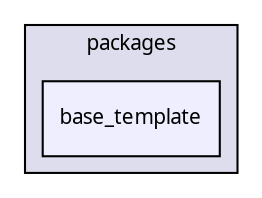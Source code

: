 digraph "packages/template_manager/packages/base_template/" {
  compound=true
  node [ fontsize="10", fontname="FreeSans.ttf"];
  edge [ labelfontsize="10", labelfontname="FreeSans.ttf"];
  subgraph clusterdir_68b7963e76b00f34f05640e22569d3fd {
    graph [ bgcolor="#ddddee", pencolor="black", label="packages" fontname="FreeSans.ttf", fontsize="10", URL="dir_68b7963e76b00f34f05640e22569d3fd.html"]
  dir_8a92ae58348ee9a2753b3b3cbdbcd8bb [shape=box, label="base_template", style="filled", fillcolor="#eeeeff", pencolor="black", URL="dir_8a92ae58348ee9a2753b3b3cbdbcd8bb.html"];
  }
}
